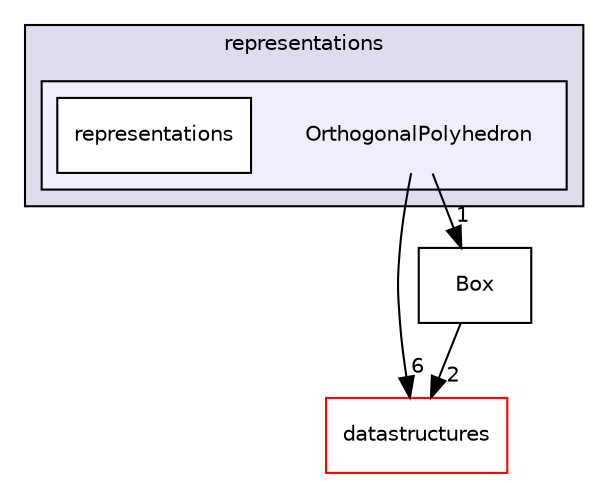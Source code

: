 digraph "/home/travis/build/hypro/hypro/src/hypro/representations/OrthogonalPolyhedron" {
  compound=true
  node [ fontsize="10", fontname="Helvetica"];
  edge [ labelfontsize="10", labelfontname="Helvetica"];
  subgraph clusterdir_7fa927d8fbf9dfbeef69af27f63bc81b {
    graph [ bgcolor="#ddddee", pencolor="black", label="representations" fontname="Helvetica", fontsize="10", URL="dir_7fa927d8fbf9dfbeef69af27f63bc81b.html"]
  subgraph clusterdir_c3a99445e85233736dff89b095acd8fe {
    graph [ bgcolor="#eeeeff", pencolor="black", label="" URL="dir_c3a99445e85233736dff89b095acd8fe.html"];
    dir_c3a99445e85233736dff89b095acd8fe [shape=plaintext label="OrthogonalPolyhedron"];
    dir_8703207402ea7a15c36e60a5729bd4a9 [shape=box label="representations" color="black" fillcolor="white" style="filled" URL="dir_8703207402ea7a15c36e60a5729bd4a9.html"];
  }
  }
  dir_bce2075adec303dcb2f0c4fbfcbc8493 [shape=box label="datastructures" fillcolor="white" style="filled" color="red" URL="dir_bce2075adec303dcb2f0c4fbfcbc8493.html"];
  dir_2a022a7dd5883d249fd19381a9acb7ca [shape=box label="Box" URL="dir_2a022a7dd5883d249fd19381a9acb7ca.html"];
  dir_c3a99445e85233736dff89b095acd8fe->dir_bce2075adec303dcb2f0c4fbfcbc8493 [headlabel="6", labeldistance=1.5 headhref="dir_000022_000010.html"];
  dir_c3a99445e85233736dff89b095acd8fe->dir_2a022a7dd5883d249fd19381a9acb7ca [headlabel="1", labeldistance=1.5 headhref="dir_000022_000017.html"];
  dir_2a022a7dd5883d249fd19381a9acb7ca->dir_bce2075adec303dcb2f0c4fbfcbc8493 [headlabel="2", labeldistance=1.5 headhref="dir_000017_000010.html"];
}
